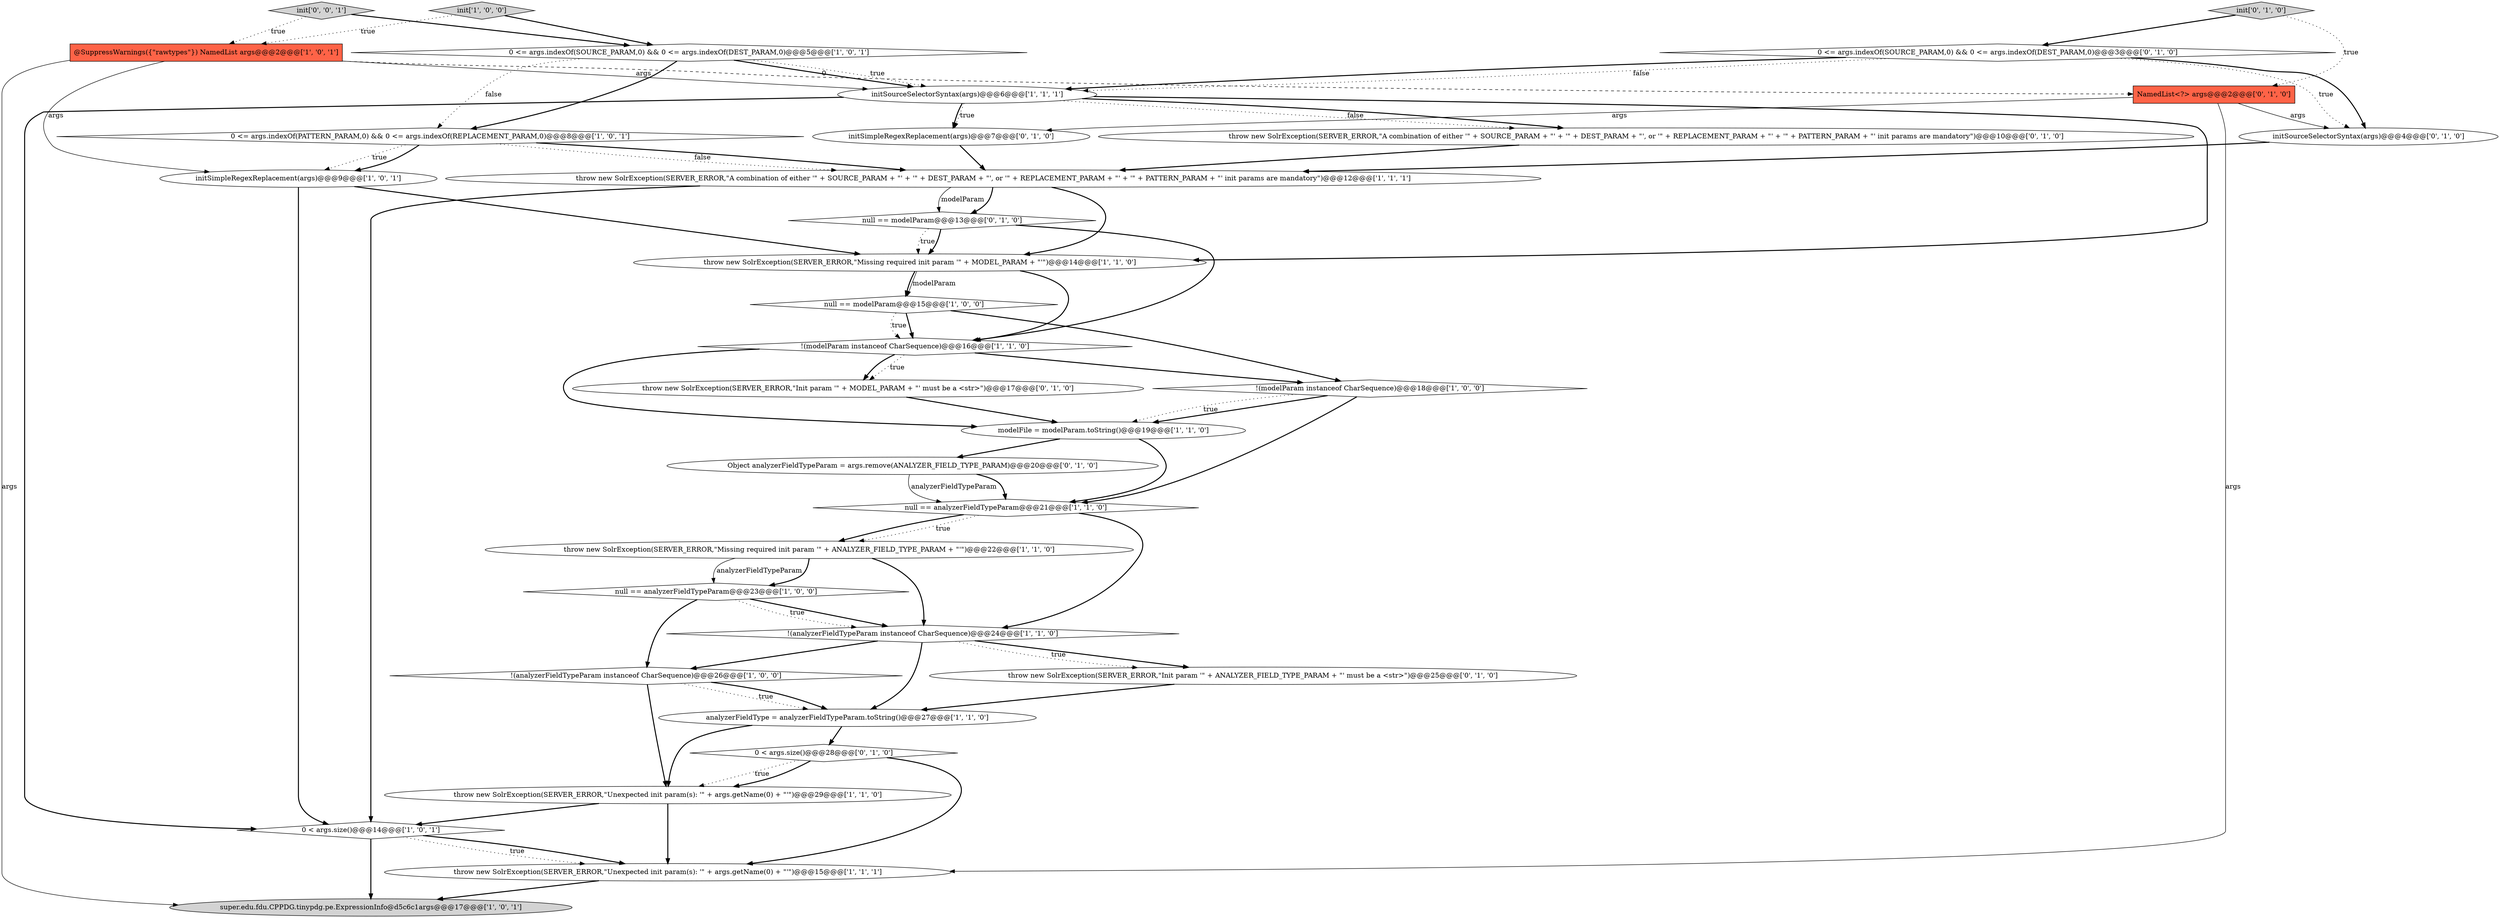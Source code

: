 digraph {
18 [style = filled, label = "throw new SolrException(SERVER_ERROR,\"Unexpected init param(s): '\" + args.getName(0) + \"'\")@@@29@@@['1', '1', '0']", fillcolor = white, shape = ellipse image = "AAA0AAABBB1BBB"];
32 [style = filled, label = "throw new SolrException(SERVER_ERROR,\"Init param '\" + MODEL_PARAM + \"' must be a <str>\")@@@17@@@['0', '1', '0']", fillcolor = white, shape = ellipse image = "AAA0AAABBB2BBB"];
7 [style = filled, label = "@SuppressWarnings({\"rawtypes\"}) NamedList args@@@2@@@['1', '0', '1']", fillcolor = tomato, shape = box image = "AAA0AAABBB1BBB"];
8 [style = filled, label = "throw new SolrException(SERVER_ERROR,\"Missing required init param '\" + MODEL_PARAM + \"'\")@@@14@@@['1', '1', '0']", fillcolor = white, shape = ellipse image = "AAA0AAABBB1BBB"];
12 [style = filled, label = "initSourceSelectorSyntax(args)@@@6@@@['1', '1', '1']", fillcolor = white, shape = ellipse image = "AAA0AAABBB1BBB"];
10 [style = filled, label = "init['1', '0', '0']", fillcolor = lightgray, shape = diamond image = "AAA0AAABBB1BBB"];
2 [style = filled, label = "!(analyzerFieldTypeParam instanceof CharSequence)@@@26@@@['1', '0', '0']", fillcolor = white, shape = diamond image = "AAA0AAABBB1BBB"];
11 [style = filled, label = "null == analyzerFieldTypeParam@@@23@@@['1', '0', '0']", fillcolor = white, shape = diamond image = "AAA0AAABBB1BBB"];
24 [style = filled, label = "Object analyzerFieldTypeParam = args.remove(ANALYZER_FIELD_TYPE_PARAM)@@@20@@@['0', '1', '0']", fillcolor = white, shape = ellipse image = "AAA0AAABBB2BBB"];
6 [style = filled, label = "throw new SolrException(SERVER_ERROR,\"Unexpected init param(s): '\" + args.getName(0) + \"'\")@@@15@@@['1', '1', '1']", fillcolor = white, shape = ellipse image = "AAA0AAABBB1BBB"];
3 [style = filled, label = "initSimpleRegexReplacement(args)@@@9@@@['1', '0', '1']", fillcolor = white, shape = ellipse image = "AAA0AAABBB1BBB"];
16 [style = filled, label = "!(analyzerFieldTypeParam instanceof CharSequence)@@@24@@@['1', '1', '0']", fillcolor = white, shape = diamond image = "AAA0AAABBB1BBB"];
20 [style = filled, label = "!(modelParam instanceof CharSequence)@@@16@@@['1', '1', '0']", fillcolor = white, shape = diamond image = "AAA0AAABBB1BBB"];
23 [style = filled, label = "0 < args.size()@@@28@@@['0', '1', '0']", fillcolor = white, shape = diamond image = "AAA0AAABBB2BBB"];
0 [style = filled, label = "super.edu.fdu.CPPDG.tinypdg.pe.ExpressionInfo@d5c6c1args@@@17@@@['1', '0', '1']", fillcolor = lightgray, shape = ellipse image = "AAA0AAABBB1BBB"];
4 [style = filled, label = "null == modelParam@@@15@@@['1', '0', '0']", fillcolor = white, shape = diamond image = "AAA0AAABBB1BBB"];
25 [style = filled, label = "null == modelParam@@@13@@@['0', '1', '0']", fillcolor = white, shape = diamond image = "AAA0AAABBB2BBB"];
21 [style = filled, label = "null == analyzerFieldTypeParam@@@21@@@['1', '1', '0']", fillcolor = white, shape = diamond image = "AAA0AAABBB1BBB"];
15 [style = filled, label = "0 <= args.indexOf(PATTERN_PARAM,0) && 0 <= args.indexOf(REPLACEMENT_PARAM,0)@@@8@@@['1', '0', '1']", fillcolor = white, shape = diamond image = "AAA0AAABBB1BBB"];
33 [style = filled, label = "init['0', '0', '1']", fillcolor = lightgray, shape = diamond image = "AAA0AAABBB3BBB"];
13 [style = filled, label = "0 <= args.indexOf(SOURCE_PARAM,0) && 0 <= args.indexOf(DEST_PARAM,0)@@@5@@@['1', '0', '1']", fillcolor = white, shape = diamond image = "AAA0AAABBB1BBB"];
1 [style = filled, label = "!(modelParam instanceof CharSequence)@@@18@@@['1', '0', '0']", fillcolor = white, shape = diamond image = "AAA0AAABBB1BBB"];
22 [style = filled, label = "throw new SolrException(SERVER_ERROR,\"A combination of either '\" + SOURCE_PARAM + \"' + '\" + DEST_PARAM + \"', or '\" + REPLACEMENT_PARAM + \"' + '\" + PATTERN_PARAM + \"' init params are mandatory\")@@@10@@@['0', '1', '0']", fillcolor = white, shape = ellipse image = "AAA0AAABBB2BBB"];
14 [style = filled, label = "throw new SolrException(SERVER_ERROR,\"A combination of either '\" + SOURCE_PARAM + \"' + '\" + DEST_PARAM + \"', or '\" + REPLACEMENT_PARAM + \"' + '\" + PATTERN_PARAM + \"' init params are mandatory\")@@@12@@@['1', '1', '1']", fillcolor = white, shape = ellipse image = "AAA0AAABBB1BBB"];
26 [style = filled, label = "throw new SolrException(SERVER_ERROR,\"Init param '\" + ANALYZER_FIELD_TYPE_PARAM + \"' must be a <str>\")@@@25@@@['0', '1', '0']", fillcolor = white, shape = ellipse image = "AAA0AAABBB2BBB"];
30 [style = filled, label = "initSourceSelectorSyntax(args)@@@4@@@['0', '1', '0']", fillcolor = white, shape = ellipse image = "AAA0AAABBB2BBB"];
19 [style = filled, label = "modelFile = modelParam.toString()@@@19@@@['1', '1', '0']", fillcolor = white, shape = ellipse image = "AAA0AAABBB1BBB"];
28 [style = filled, label = "0 <= args.indexOf(SOURCE_PARAM,0) && 0 <= args.indexOf(DEST_PARAM,0)@@@3@@@['0', '1', '0']", fillcolor = white, shape = diamond image = "AAA0AAABBB2BBB"];
29 [style = filled, label = "NamedList<?> args@@@2@@@['0', '1', '0']", fillcolor = tomato, shape = box image = "AAA1AAABBB2BBB"];
17 [style = filled, label = "throw new SolrException(SERVER_ERROR,\"Missing required init param '\" + ANALYZER_FIELD_TYPE_PARAM + \"'\")@@@22@@@['1', '1', '0']", fillcolor = white, shape = ellipse image = "AAA0AAABBB1BBB"];
27 [style = filled, label = "initSimpleRegexReplacement(args)@@@7@@@['0', '1', '0']", fillcolor = white, shape = ellipse image = "AAA0AAABBB2BBB"];
5 [style = filled, label = "analyzerFieldType = analyzerFieldTypeParam.toString()@@@27@@@['1', '1', '0']", fillcolor = white, shape = ellipse image = "AAA0AAABBB1BBB"];
31 [style = filled, label = "init['0', '1', '0']", fillcolor = lightgray, shape = diamond image = "AAA0AAABBB2BBB"];
9 [style = filled, label = "0 < args.size()@@@14@@@['1', '0', '1']", fillcolor = white, shape = diamond image = "AAA0AAABBB1BBB"];
14->25 [style = bold, label=""];
14->25 [style = solid, label="modelParam"];
12->9 [style = bold, label=""];
9->6 [style = bold, label=""];
19->24 [style = bold, label=""];
28->30 [style = dotted, label="true"];
8->20 [style = bold, label=""];
23->18 [style = dotted, label="true"];
24->21 [style = bold, label=""];
12->22 [style = dotted, label="false"];
1->21 [style = bold, label=""];
21->16 [style = bold, label=""];
30->14 [style = bold, label=""];
14->9 [style = bold, label=""];
8->4 [style = bold, label=""];
12->22 [style = bold, label=""];
17->16 [style = bold, label=""];
11->16 [style = bold, label=""];
28->30 [style = bold, label=""];
5->23 [style = bold, label=""];
15->14 [style = dotted, label="false"];
28->12 [style = dotted, label="false"];
16->26 [style = bold, label=""];
2->18 [style = bold, label=""];
21->17 [style = dotted, label="true"];
29->27 [style = solid, label="args"];
33->13 [style = bold, label=""];
15->3 [style = dotted, label="true"];
12->27 [style = dotted, label="true"];
13->12 [style = bold, label=""];
7->3 [style = solid, label="args"];
18->9 [style = bold, label=""];
24->21 [style = solid, label="analyzerFieldTypeParam"];
11->16 [style = dotted, label="true"];
14->8 [style = bold, label=""];
13->15 [style = bold, label=""];
31->28 [style = bold, label=""];
31->29 [style = dotted, label="true"];
1->19 [style = bold, label=""];
22->14 [style = bold, label=""];
20->19 [style = bold, label=""];
8->4 [style = solid, label="modelParam"];
25->8 [style = dotted, label="true"];
29->30 [style = solid, label="args"];
15->14 [style = bold, label=""];
27->14 [style = bold, label=""];
13->15 [style = dotted, label="false"];
5->18 [style = bold, label=""];
20->1 [style = bold, label=""];
28->12 [style = bold, label=""];
32->19 [style = bold, label=""];
15->3 [style = bold, label=""];
1->19 [style = dotted, label="true"];
3->9 [style = bold, label=""];
25->20 [style = bold, label=""];
17->11 [style = solid, label="analyzerFieldTypeParam"];
10->13 [style = bold, label=""];
18->6 [style = bold, label=""];
12->8 [style = bold, label=""];
3->8 [style = bold, label=""];
23->6 [style = bold, label=""];
4->20 [style = bold, label=""];
16->5 [style = bold, label=""];
4->1 [style = bold, label=""];
2->5 [style = dotted, label="true"];
12->27 [style = bold, label=""];
23->18 [style = bold, label=""];
2->5 [style = bold, label=""];
33->7 [style = dotted, label="true"];
19->21 [style = bold, label=""];
7->0 [style = solid, label="args"];
29->6 [style = solid, label="args"];
9->0 [style = bold, label=""];
13->12 [style = dotted, label="true"];
26->5 [style = bold, label=""];
4->20 [style = dotted, label="true"];
20->32 [style = bold, label=""];
6->0 [style = bold, label=""];
16->2 [style = bold, label=""];
9->6 [style = dotted, label="true"];
11->2 [style = bold, label=""];
16->26 [style = dotted, label="true"];
25->8 [style = bold, label=""];
7->29 [style = dashed, label="0"];
7->12 [style = solid, label="args"];
20->32 [style = dotted, label="true"];
21->17 [style = bold, label=""];
10->7 [style = dotted, label="true"];
17->11 [style = bold, label=""];
}
